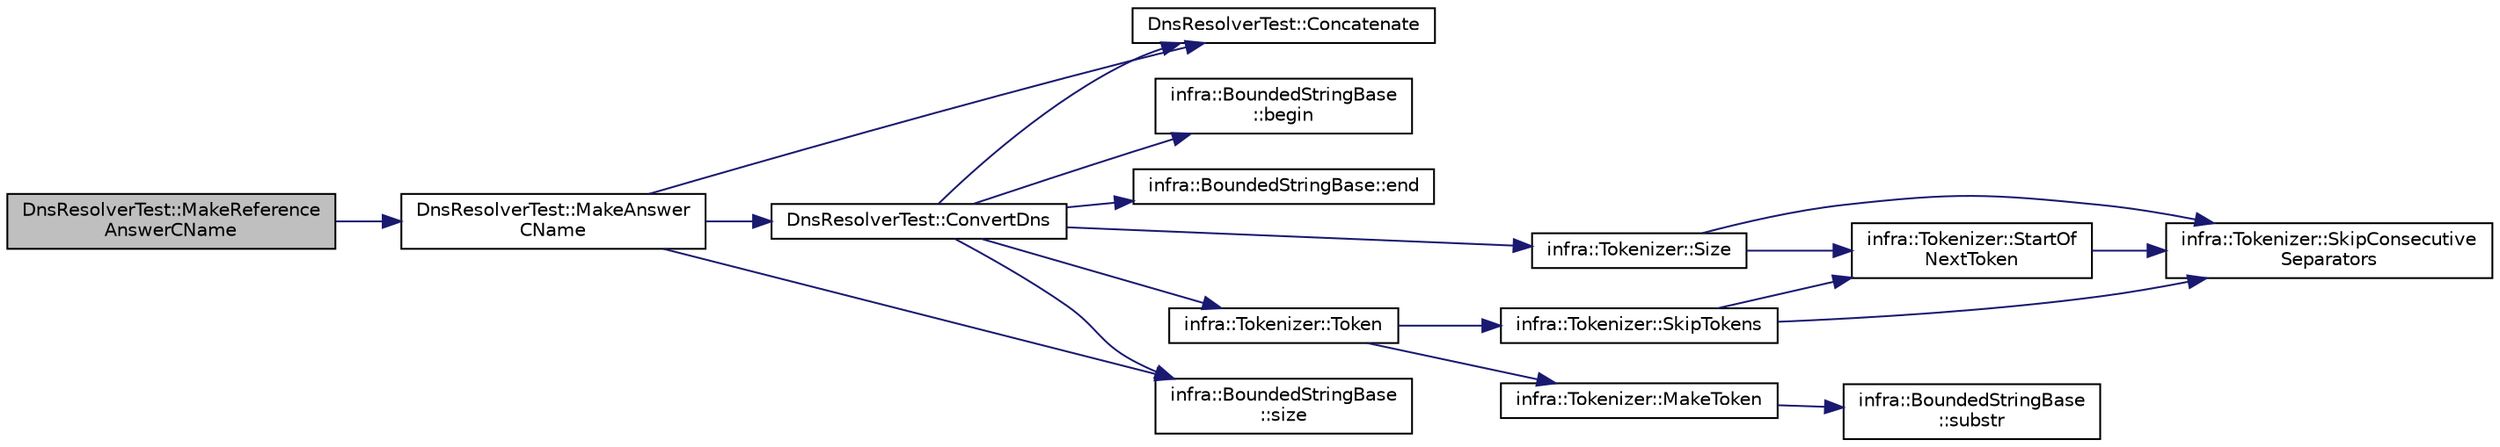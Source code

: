 digraph "DnsResolverTest::MakeReferenceAnswerCName"
{
 // INTERACTIVE_SVG=YES
  edge [fontname="Helvetica",fontsize="10",labelfontname="Helvetica",labelfontsize="10"];
  node [fontname="Helvetica",fontsize="10",shape=record];
  rankdir="LR";
  Node753 [label="DnsResolverTest::MakeReference\lAnswerCName",height=0.2,width=0.4,color="black", fillcolor="grey75", style="filled", fontcolor="black"];
  Node753 -> Node754 [color="midnightblue",fontsize="10",style="solid",fontname="Helvetica"];
  Node754 [label="DnsResolverTest::MakeAnswer\lCName",height=0.2,width=0.4,color="black", fillcolor="white", style="filled",URL="$dd/d31/class_dns_resolver_test.html#a63fe229184e5860033749aef4c974bb2"];
  Node754 -> Node755 [color="midnightblue",fontsize="10",style="solid",fontname="Helvetica"];
  Node755 [label="DnsResolverTest::Concatenate",height=0.2,width=0.4,color="black", fillcolor="white", style="filled",URL="$dd/d31/class_dns_resolver_test.html#a5f547549765a572299673edd1b07d445"];
  Node754 -> Node756 [color="midnightblue",fontsize="10",style="solid",fontname="Helvetica"];
  Node756 [label="DnsResolverTest::ConvertDns",height=0.2,width=0.4,color="black", fillcolor="white", style="filled",URL="$dd/d31/class_dns_resolver_test.html#a1c035d4cb846223fedf429caf0d37b79"];
  Node756 -> Node757 [color="midnightblue",fontsize="10",style="solid",fontname="Helvetica"];
  Node757 [label="infra::BoundedStringBase\l::begin",height=0.2,width=0.4,color="black", fillcolor="white", style="filled",URL="$d1/d2a/classinfra_1_1_bounded_string_base.html#aef23e4250cad2fdc69ccc39f68734233"];
  Node756 -> Node755 [color="midnightblue",fontsize="10",style="solid",fontname="Helvetica"];
  Node756 -> Node758 [color="midnightblue",fontsize="10",style="solid",fontname="Helvetica"];
  Node758 [label="infra::BoundedStringBase::end",height=0.2,width=0.4,color="black", fillcolor="white", style="filled",URL="$d1/d2a/classinfra_1_1_bounded_string_base.html#af5021f1ea3898146d0a55c2895f07dbf"];
  Node756 -> Node759 [color="midnightblue",fontsize="10",style="solid",fontname="Helvetica"];
  Node759 [label="infra::Tokenizer::Size",height=0.2,width=0.4,color="black", fillcolor="white", style="filled",URL="$d6/dbd/classinfra_1_1_tokenizer.html#a0b3e37a99732d67c41ad94f1dec74542"];
  Node759 -> Node760 [color="midnightblue",fontsize="10",style="solid",fontname="Helvetica"];
  Node760 [label="infra::Tokenizer::SkipConsecutive\lSeparators",height=0.2,width=0.4,color="black", fillcolor="white", style="filled",URL="$d6/dbd/classinfra_1_1_tokenizer.html#a661288c16f8b46d0ab3d27530f6b9c13"];
  Node759 -> Node761 [color="midnightblue",fontsize="10",style="solid",fontname="Helvetica"];
  Node761 [label="infra::Tokenizer::StartOf\lNextToken",height=0.2,width=0.4,color="black", fillcolor="white", style="filled",URL="$d6/dbd/classinfra_1_1_tokenizer.html#ac2a716e3917d2a5de009885dd9f6a1ce"];
  Node761 -> Node760 [color="midnightblue",fontsize="10",style="solid",fontname="Helvetica"];
  Node756 -> Node762 [color="midnightblue",fontsize="10",style="solid",fontname="Helvetica"];
  Node762 [label="infra::BoundedStringBase\l::size",height=0.2,width=0.4,color="black", fillcolor="white", style="filled",URL="$d1/d2a/classinfra_1_1_bounded_string_base.html#aab36b8eaee21d6ab3be734e07f499382"];
  Node756 -> Node763 [color="midnightblue",fontsize="10",style="solid",fontname="Helvetica"];
  Node763 [label="infra::Tokenizer::Token",height=0.2,width=0.4,color="black", fillcolor="white", style="filled",URL="$d6/dbd/classinfra_1_1_tokenizer.html#a9fea0107788ee101b1718a3cf526af72"];
  Node763 -> Node764 [color="midnightblue",fontsize="10",style="solid",fontname="Helvetica"];
  Node764 [label="infra::Tokenizer::SkipTokens",height=0.2,width=0.4,color="black", fillcolor="white", style="filled",URL="$d6/dbd/classinfra_1_1_tokenizer.html#a78ddaa04f929e29c37995f88b201dca0"];
  Node764 -> Node760 [color="midnightblue",fontsize="10",style="solid",fontname="Helvetica"];
  Node764 -> Node761 [color="midnightblue",fontsize="10",style="solid",fontname="Helvetica"];
  Node763 -> Node765 [color="midnightblue",fontsize="10",style="solid",fontname="Helvetica"];
  Node765 [label="infra::Tokenizer::MakeToken",height=0.2,width=0.4,color="black", fillcolor="white", style="filled",URL="$d6/dbd/classinfra_1_1_tokenizer.html#a7d67c9a4cc86e9d94b8694ae59407e02"];
  Node765 -> Node766 [color="midnightblue",fontsize="10",style="solid",fontname="Helvetica"];
  Node766 [label="infra::BoundedStringBase\l::substr",height=0.2,width=0.4,color="black", fillcolor="white", style="filled",URL="$d1/d2a/classinfra_1_1_bounded_string_base.html#a46ec1a3a673136ace03af8c6ec94aa89"];
  Node754 -> Node762 [color="midnightblue",fontsize="10",style="solid",fontname="Helvetica"];
}
